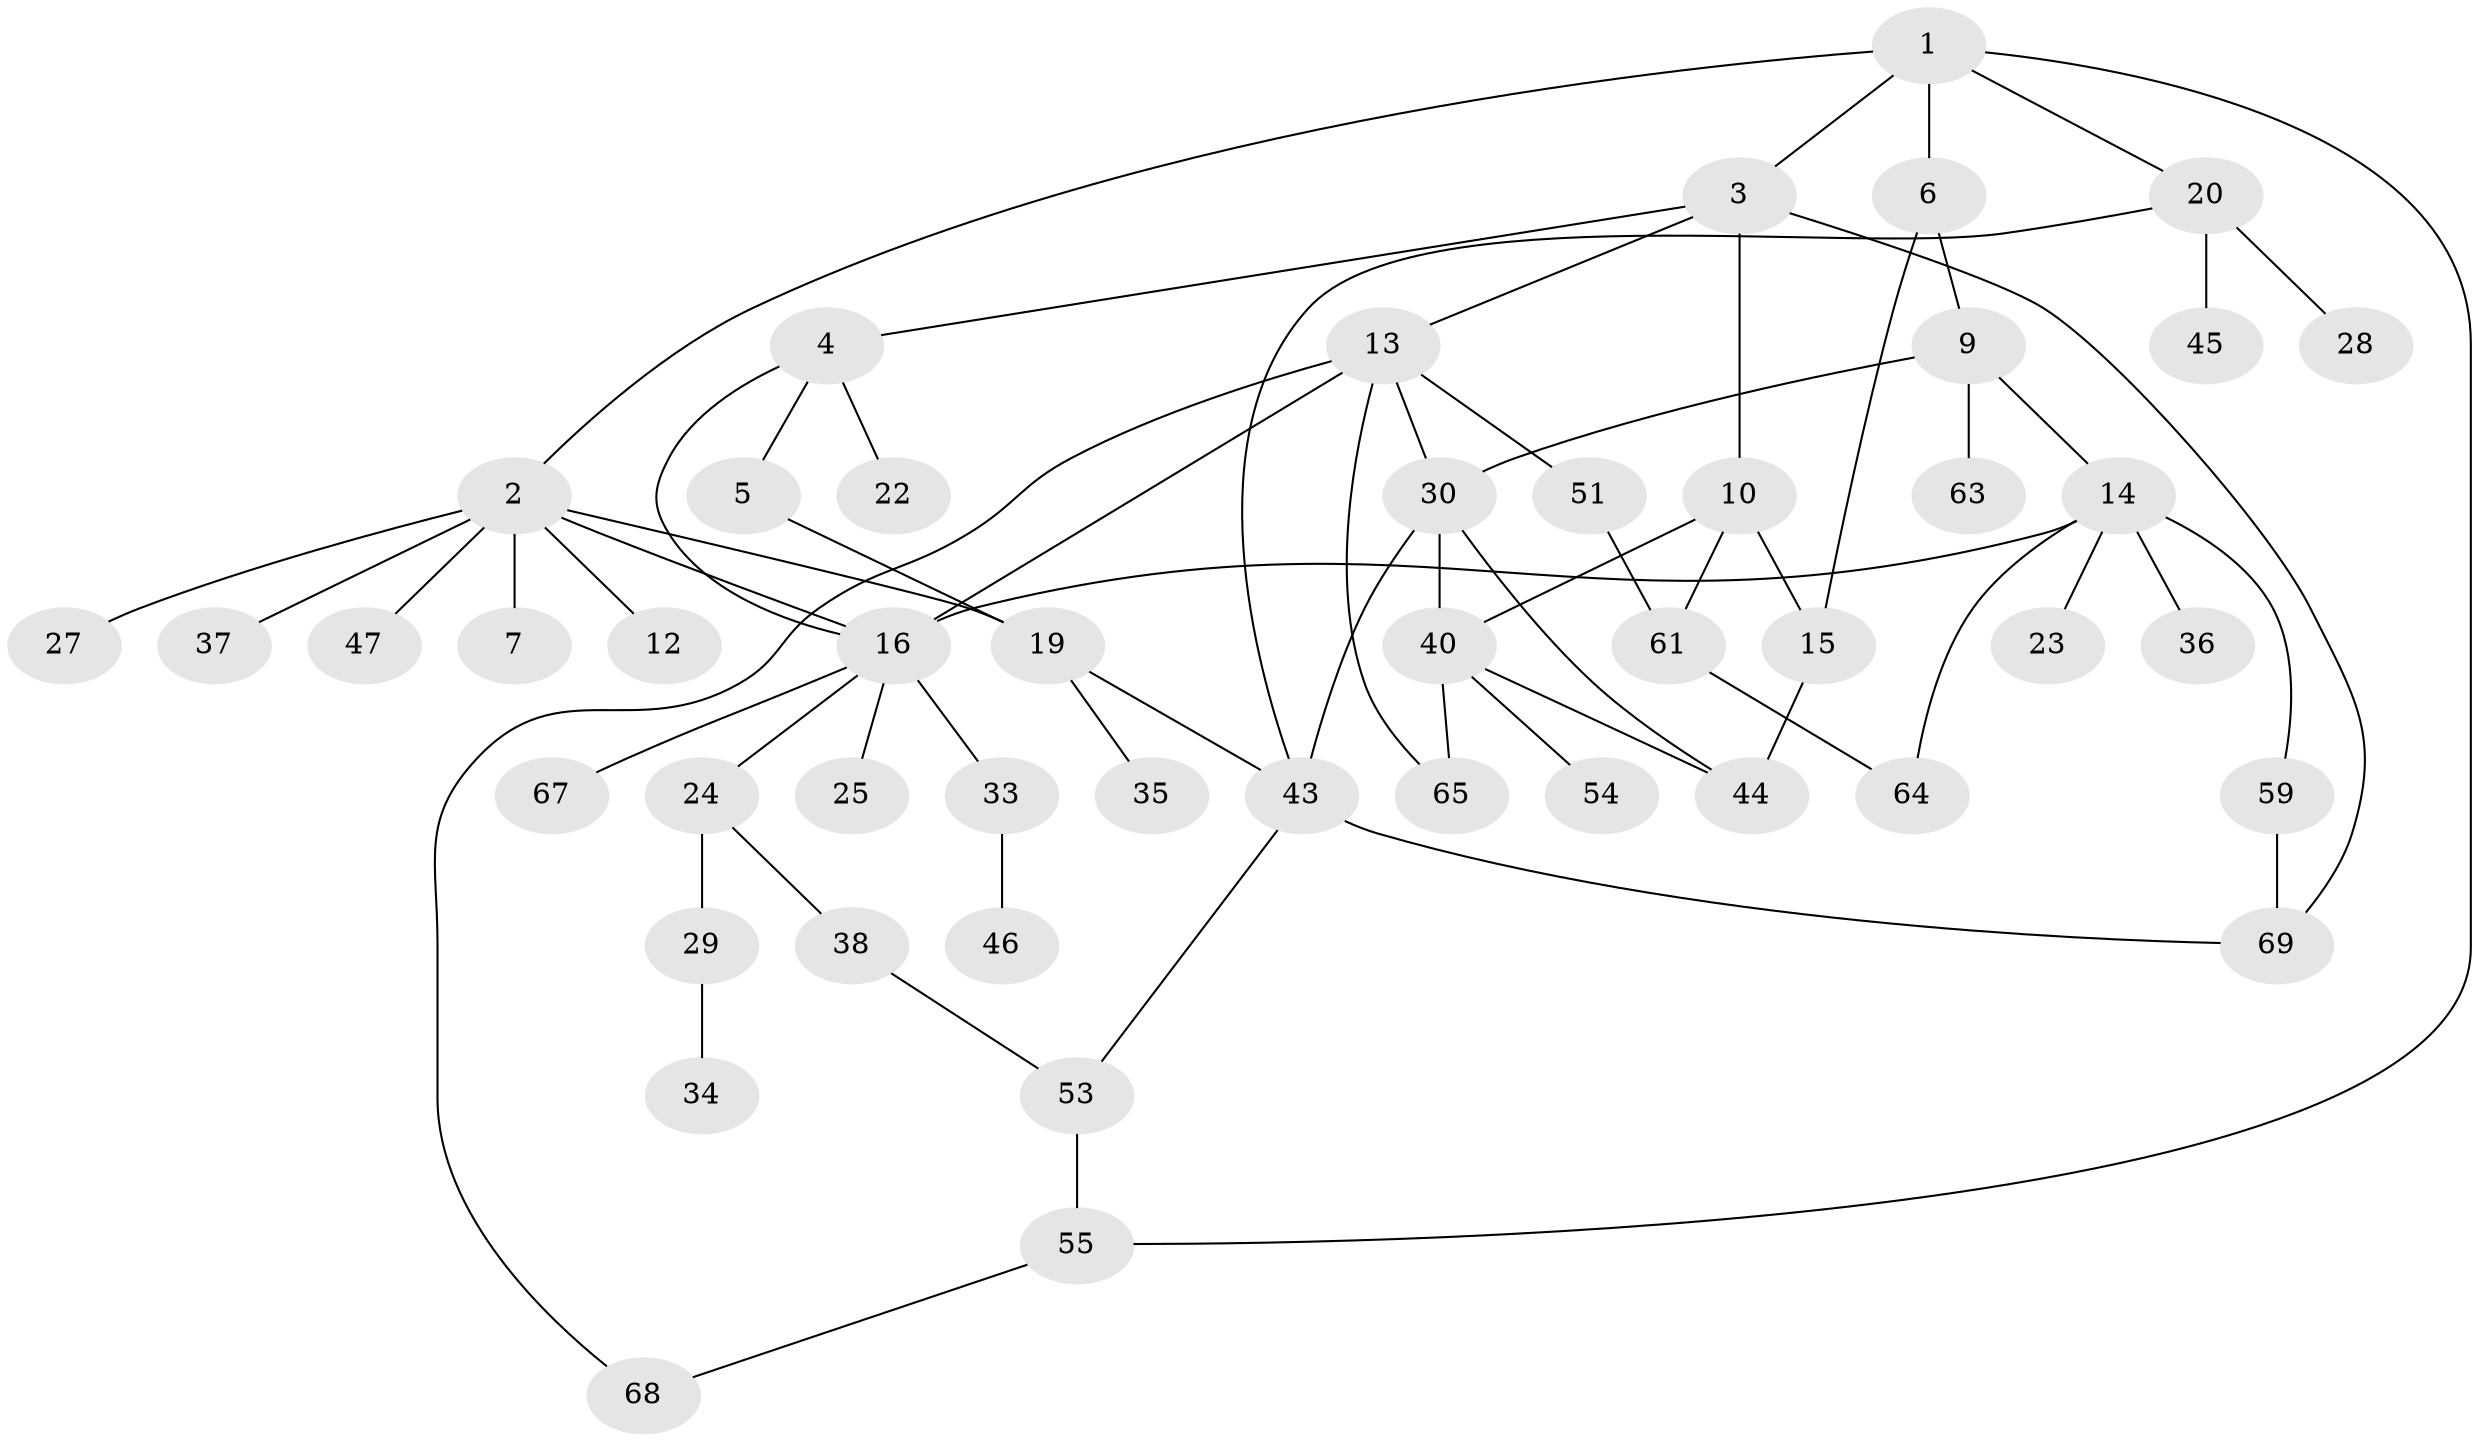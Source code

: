// Generated by graph-tools (version 1.1) at 2025/51/02/27/25 19:51:38]
// undirected, 48 vertices, 66 edges
graph export_dot {
graph [start="1"]
  node [color=gray90,style=filled];
  1 [super="+31"];
  2 [super="+8"];
  3 [super="+48"];
  4 [super="+11"];
  5;
  6 [super="+58"];
  7;
  9 [super="+32"];
  10 [super="+17"];
  12;
  13 [super="+21"];
  14 [super="+26"];
  15;
  16 [super="+18"];
  19 [super="+50"];
  20 [super="+49"];
  22;
  23;
  24;
  25;
  27 [super="+39"];
  28;
  29;
  30 [super="+56"];
  33;
  34 [super="+41"];
  35 [super="+42"];
  36;
  37;
  38;
  40 [super="+52"];
  43 [super="+62"];
  44;
  45;
  46;
  47;
  51;
  53 [super="+57"];
  54;
  55 [super="+60"];
  59;
  61;
  63;
  64 [super="+66"];
  65;
  67;
  68;
  69;
  1 -- 2;
  1 -- 3;
  1 -- 6;
  1 -- 20;
  1 -- 55;
  2 -- 7;
  2 -- 12;
  2 -- 27;
  2 -- 37;
  2 -- 47;
  2 -- 16;
  2 -- 19;
  3 -- 4;
  3 -- 10;
  3 -- 13;
  3 -- 69;
  4 -- 5;
  4 -- 22;
  4 -- 16;
  5 -- 19;
  6 -- 9;
  6 -- 15;
  9 -- 14;
  9 -- 30;
  9 -- 63;
  10 -- 40;
  10 -- 61;
  10 -- 15;
  13 -- 30;
  13 -- 16;
  13 -- 65;
  13 -- 51;
  13 -- 68;
  14 -- 23;
  14 -- 36;
  14 -- 16;
  14 -- 59;
  14 -- 64;
  15 -- 44;
  16 -- 24;
  16 -- 25;
  16 -- 33;
  16 -- 67;
  19 -- 35;
  19 -- 43;
  20 -- 28 [weight=2];
  20 -- 45;
  20 -- 43;
  24 -- 29;
  24 -- 38;
  29 -- 34;
  30 -- 40;
  30 -- 44;
  30 -- 43;
  33 -- 46;
  38 -- 53;
  40 -- 54;
  40 -- 65;
  40 -- 44;
  43 -- 69;
  43 -- 53;
  51 -- 61;
  53 -- 55;
  55 -- 68;
  59 -- 69;
  61 -- 64;
}
